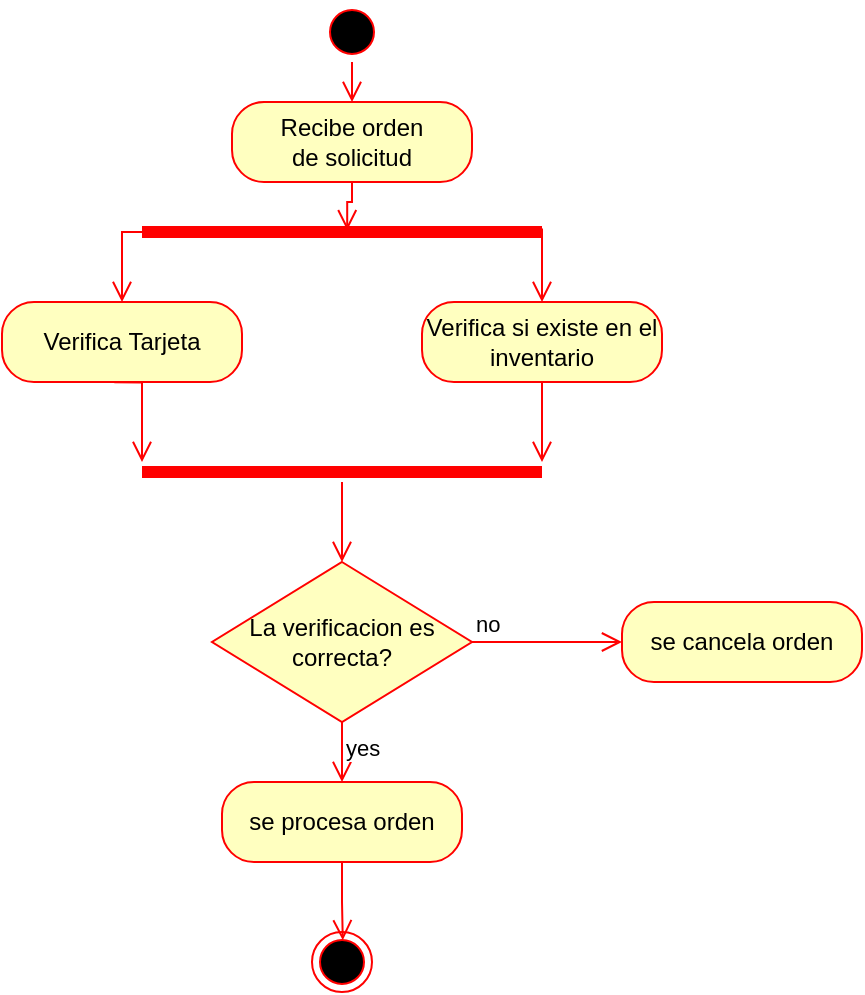 <mxfile version="21.7.0" type="github">
  <diagram id="R2lEEEUBdFMjLlhIrx00" name="Page-1">
    <mxGraphModel dx="933" dy="443" grid="1" gridSize="10" guides="1" tooltips="1" connect="1" arrows="1" fold="1" page="1" pageScale="1" pageWidth="850" pageHeight="1100" math="0" shadow="0" extFonts="Permanent Marker^https://fonts.googleapis.com/css?family=Permanent+Marker">
      <root>
        <mxCell id="0" />
        <mxCell id="1" parent="0" />
        <mxCell id="CYu5cwrfjiV9SocdkziE-3" value="" style="ellipse;html=1;shape=startState;fillColor=#000000;strokeColor=#ff0000;" vertex="1" parent="1">
          <mxGeometry x="210" y="70" width="30" height="30" as="geometry" />
        </mxCell>
        <mxCell id="CYu5cwrfjiV9SocdkziE-4" value="" style="edgeStyle=orthogonalEdgeStyle;html=1;verticalAlign=bottom;endArrow=open;endSize=8;strokeColor=#ff0000;rounded=0;entryX=0.5;entryY=0;entryDx=0;entryDy=0;" edge="1" source="CYu5cwrfjiV9SocdkziE-3" parent="1" target="CYu5cwrfjiV9SocdkziE-5">
          <mxGeometry relative="1" as="geometry">
            <mxPoint x="225" y="120" as="targetPoint" />
          </mxGeometry>
        </mxCell>
        <mxCell id="CYu5cwrfjiV9SocdkziE-5" value="Recibe orden&lt;br&gt;de solicitud" style="rounded=1;whiteSpace=wrap;html=1;arcSize=40;fontColor=#000000;fillColor=#ffffc0;strokeColor=#ff0000;" vertex="1" parent="1">
          <mxGeometry x="165" y="120" width="120" height="40" as="geometry" />
        </mxCell>
        <mxCell id="CYu5cwrfjiV9SocdkziE-6" value="" style="edgeStyle=orthogonalEdgeStyle;html=1;verticalAlign=bottom;endArrow=open;endSize=8;strokeColor=#ff0000;rounded=0;entryX=0.513;entryY=0.414;entryDx=0;entryDy=0;entryPerimeter=0;" edge="1" source="CYu5cwrfjiV9SocdkziE-5" parent="1" target="CYu5cwrfjiV9SocdkziE-16">
          <mxGeometry relative="1" as="geometry">
            <mxPoint x="225" y="180" as="targetPoint" />
          </mxGeometry>
        </mxCell>
        <mxCell id="CYu5cwrfjiV9SocdkziE-8" value="" style="edgeStyle=orthogonalEdgeStyle;html=1;verticalAlign=bottom;endArrow=open;endSize=8;strokeColor=#ff0000;rounded=0;exitX=0;exitY=0.5;exitDx=0;exitDy=0;exitPerimeter=0;entryX=0.5;entryY=0;entryDx=0;entryDy=0;" edge="1" parent="1" source="CYu5cwrfjiV9SocdkziE-16" target="CYu5cwrfjiV9SocdkziE-9">
          <mxGeometry relative="1" as="geometry">
            <mxPoint x="120" y="222.5" as="targetPoint" />
            <mxPoint x="120" y="147.5" as="sourcePoint" />
            <Array as="points" />
          </mxGeometry>
        </mxCell>
        <mxCell id="CYu5cwrfjiV9SocdkziE-9" value="Verifica Tarjeta" style="rounded=1;whiteSpace=wrap;html=1;arcSize=40;fontColor=#000000;fillColor=#ffffc0;strokeColor=#ff0000;" vertex="1" parent="1">
          <mxGeometry x="50" y="220" width="120" height="40" as="geometry" />
        </mxCell>
        <mxCell id="CYu5cwrfjiV9SocdkziE-10" value="" style="edgeStyle=orthogonalEdgeStyle;html=1;verticalAlign=bottom;endArrow=open;endSize=8;strokeColor=#ff0000;rounded=0;exitX=0.468;exitY=1.004;exitDx=0;exitDy=0;exitPerimeter=0;" edge="1" source="CYu5cwrfjiV9SocdkziE-9" parent="1" target="CYu5cwrfjiV9SocdkziE-18">
          <mxGeometry relative="1" as="geometry">
            <mxPoint x="120" y="360" as="targetPoint" />
            <mxPoint x="120" y="270" as="sourcePoint" />
            <Array as="points">
              <mxPoint x="120" y="260" />
            </Array>
          </mxGeometry>
        </mxCell>
        <mxCell id="CYu5cwrfjiV9SocdkziE-16" value="" style="shape=line;html=1;strokeWidth=6;strokeColor=#ff0000;" vertex="1" parent="1">
          <mxGeometry x="120" y="180" width="200" height="10" as="geometry" />
        </mxCell>
        <mxCell id="CYu5cwrfjiV9SocdkziE-18" value="" style="shape=line;html=1;strokeWidth=6;strokeColor=#ff0000;" vertex="1" parent="1">
          <mxGeometry x="120" y="300" width="200" height="10" as="geometry" />
        </mxCell>
        <mxCell id="CYu5cwrfjiV9SocdkziE-19" value="" style="edgeStyle=orthogonalEdgeStyle;html=1;verticalAlign=bottom;endArrow=open;endSize=8;strokeColor=#ff0000;rounded=0;entryX=0.5;entryY=0;entryDx=0;entryDy=0;" edge="1" source="CYu5cwrfjiV9SocdkziE-18" parent="1" target="CYu5cwrfjiV9SocdkziE-23">
          <mxGeometry relative="1" as="geometry">
            <mxPoint x="220" y="430" as="targetPoint" />
          </mxGeometry>
        </mxCell>
        <mxCell id="CYu5cwrfjiV9SocdkziE-20" value="" style="edgeStyle=orthogonalEdgeStyle;html=1;verticalAlign=bottom;endArrow=open;endSize=8;strokeColor=#ff0000;rounded=0;exitX=0.988;exitY=0.38;exitDx=0;exitDy=0;exitPerimeter=0;" edge="1" parent="1" target="CYu5cwrfjiV9SocdkziE-21" source="CYu5cwrfjiV9SocdkziE-16">
          <mxGeometry relative="1" as="geometry">
            <mxPoint x="320" y="222.5" as="targetPoint" />
            <mxPoint x="320" y="190" as="sourcePoint" />
            <Array as="points">
              <mxPoint x="320" y="184" />
            </Array>
          </mxGeometry>
        </mxCell>
        <mxCell id="CYu5cwrfjiV9SocdkziE-21" value="Verifica si existe en el inventario" style="rounded=1;whiteSpace=wrap;html=1;arcSize=40;fontColor=#000000;fillColor=#ffffc0;strokeColor=#ff0000;" vertex="1" parent="1">
          <mxGeometry x="260" y="220" width="120" height="40" as="geometry" />
        </mxCell>
        <mxCell id="CYu5cwrfjiV9SocdkziE-22" value="" style="edgeStyle=orthogonalEdgeStyle;html=1;verticalAlign=bottom;endArrow=open;endSize=8;strokeColor=#ff0000;rounded=0;" edge="1" parent="1" source="CYu5cwrfjiV9SocdkziE-21">
          <mxGeometry relative="1" as="geometry">
            <mxPoint x="320" y="300" as="targetPoint" />
            <mxPoint x="320" y="260" as="sourcePoint" />
            <Array as="points" />
          </mxGeometry>
        </mxCell>
        <mxCell id="CYu5cwrfjiV9SocdkziE-23" value="La verificacion es correcta?" style="rhombus;whiteSpace=wrap;html=1;fontColor=#000000;fillColor=#ffffc0;strokeColor=#ff0000;" vertex="1" parent="1">
          <mxGeometry x="155" y="350" width="130" height="80" as="geometry" />
        </mxCell>
        <mxCell id="CYu5cwrfjiV9SocdkziE-24" value="no" style="edgeStyle=orthogonalEdgeStyle;html=1;align=left;verticalAlign=bottom;endArrow=open;endSize=8;strokeColor=#ff0000;rounded=0;" edge="1" source="CYu5cwrfjiV9SocdkziE-23" parent="1">
          <mxGeometry x="-1" relative="1" as="geometry">
            <mxPoint x="360" y="390" as="targetPoint" />
          </mxGeometry>
        </mxCell>
        <mxCell id="CYu5cwrfjiV9SocdkziE-25" value="yes" style="edgeStyle=orthogonalEdgeStyle;html=1;align=left;verticalAlign=top;endArrow=open;endSize=8;strokeColor=#ff0000;rounded=0;" edge="1" source="CYu5cwrfjiV9SocdkziE-23" parent="1" target="CYu5cwrfjiV9SocdkziE-31">
          <mxGeometry x="-1" relative="1" as="geometry">
            <mxPoint x="220" y="530" as="targetPoint" />
          </mxGeometry>
        </mxCell>
        <mxCell id="CYu5cwrfjiV9SocdkziE-29" value="se cancela orden" style="rounded=1;whiteSpace=wrap;html=1;arcSize=40;fontColor=#000000;fillColor=#ffffc0;strokeColor=#ff0000;" vertex="1" parent="1">
          <mxGeometry x="360" y="370" width="120" height="40" as="geometry" />
        </mxCell>
        <mxCell id="CYu5cwrfjiV9SocdkziE-31" value="se procesa orden" style="rounded=1;whiteSpace=wrap;html=1;arcSize=40;fontColor=#000000;fillColor=#ffffc0;strokeColor=#ff0000;" vertex="1" parent="1">
          <mxGeometry x="160" y="460" width="120" height="40" as="geometry" />
        </mxCell>
        <mxCell id="CYu5cwrfjiV9SocdkziE-32" value="" style="ellipse;html=1;shape=endState;fillColor=#000000;strokeColor=#ff0000;" vertex="1" parent="1">
          <mxGeometry x="205" y="535" width="30" height="30" as="geometry" />
        </mxCell>
        <mxCell id="CYu5cwrfjiV9SocdkziE-35" value="" style="edgeStyle=orthogonalEdgeStyle;html=1;align=left;verticalAlign=top;endArrow=open;endSize=8;strokeColor=#ff0000;rounded=0;entryX=0.513;entryY=0.139;entryDx=0;entryDy=0;entryPerimeter=0;exitX=0.5;exitY=1;exitDx=0;exitDy=0;" edge="1" parent="1" source="CYu5cwrfjiV9SocdkziE-31" target="CYu5cwrfjiV9SocdkziE-32">
          <mxGeometry x="-1" relative="1" as="geometry">
            <mxPoint x="219.9" y="610" as="targetPoint" />
            <mxPoint x="219.9" y="570" as="sourcePoint" />
            <Array as="points">
              <mxPoint x="220" y="520" />
              <mxPoint x="220" y="520" />
            </Array>
          </mxGeometry>
        </mxCell>
      </root>
    </mxGraphModel>
  </diagram>
</mxfile>
